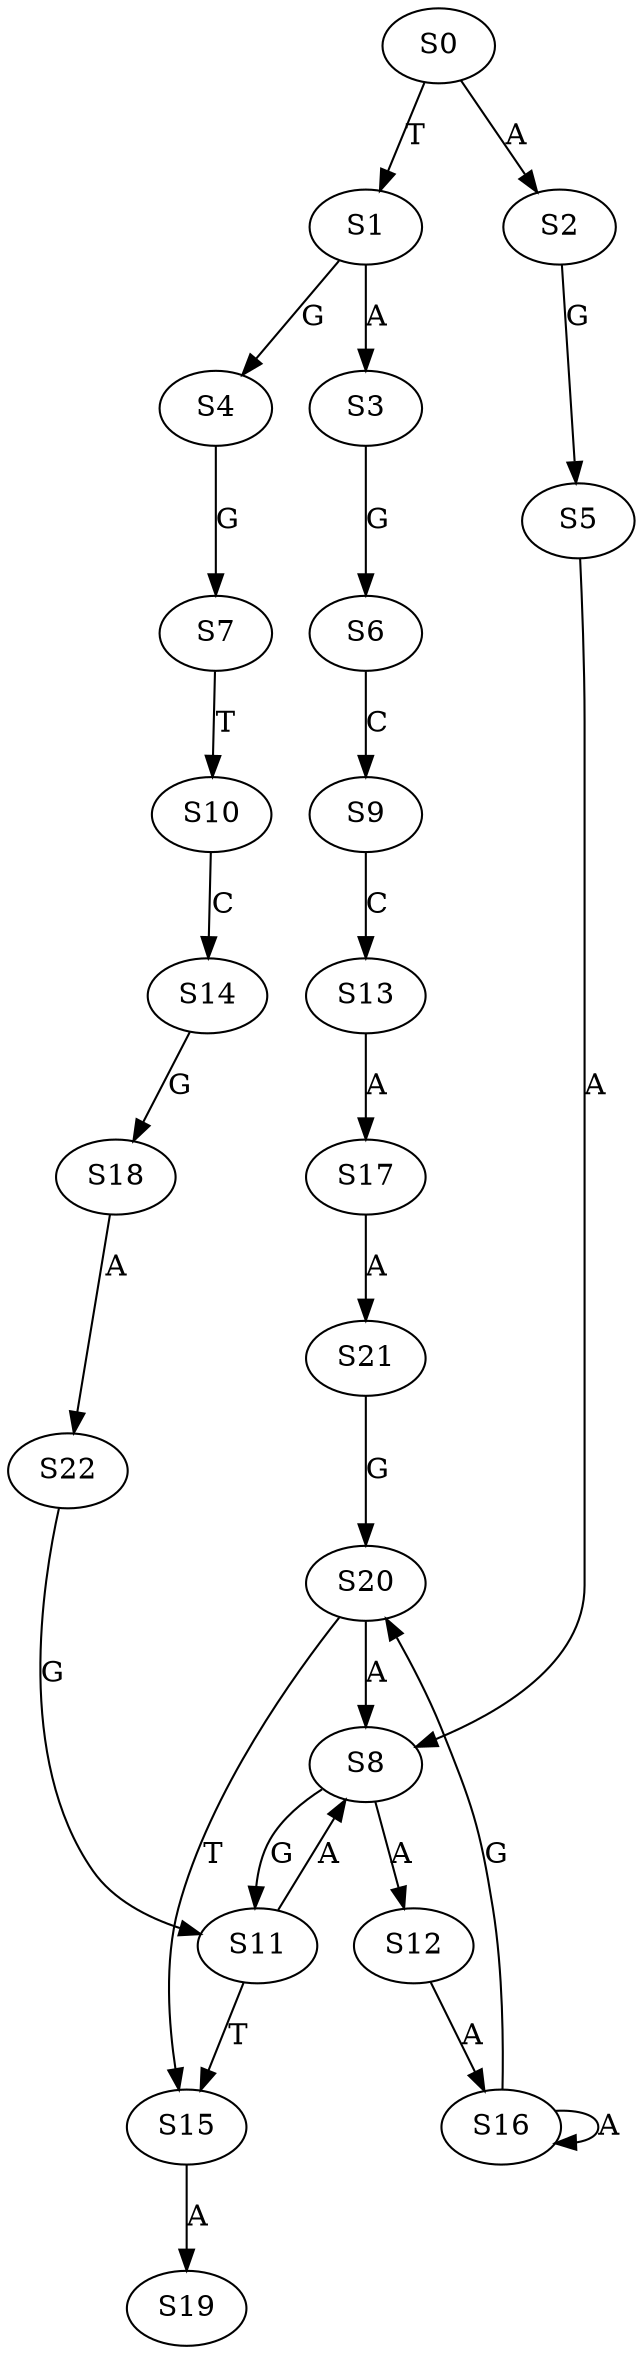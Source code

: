 strict digraph  {
	S0 -> S1 [ label = T ];
	S0 -> S2 [ label = A ];
	S1 -> S3 [ label = A ];
	S1 -> S4 [ label = G ];
	S2 -> S5 [ label = G ];
	S3 -> S6 [ label = G ];
	S4 -> S7 [ label = G ];
	S5 -> S8 [ label = A ];
	S6 -> S9 [ label = C ];
	S7 -> S10 [ label = T ];
	S8 -> S11 [ label = G ];
	S8 -> S12 [ label = A ];
	S9 -> S13 [ label = C ];
	S10 -> S14 [ label = C ];
	S11 -> S15 [ label = T ];
	S11 -> S8 [ label = A ];
	S12 -> S16 [ label = A ];
	S13 -> S17 [ label = A ];
	S14 -> S18 [ label = G ];
	S15 -> S19 [ label = A ];
	S16 -> S20 [ label = G ];
	S16 -> S16 [ label = A ];
	S17 -> S21 [ label = A ];
	S18 -> S22 [ label = A ];
	S20 -> S15 [ label = T ];
	S20 -> S8 [ label = A ];
	S21 -> S20 [ label = G ];
	S22 -> S11 [ label = G ];
}
